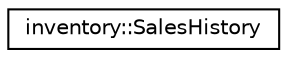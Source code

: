 digraph "Gráfico de Hierarquia de Classes"
{
  edge [fontname="Helvetica",fontsize="10",labelfontname="Helvetica",labelfontsize="10"];
  node [fontname="Helvetica",fontsize="10",shape=record];
  rankdir="LR";
  Node0 [label="inventory::SalesHistory",height=0.2,width=0.4,color="black", fillcolor="white", style="filled",URL="$classinventory_1_1SalesHistory.html",tooltip="Classe para gerenciamento do histórico de vendas. "];
}
